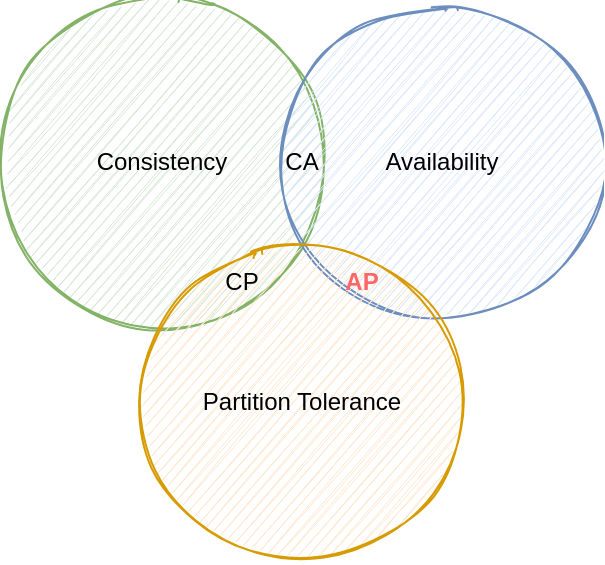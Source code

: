 <mxfile version="14.1.6" type="github">
  <diagram id="PiKxnvIjrsgJs1wlsUeW" name="Page-1">
    <mxGraphModel dx="946" dy="536" grid="1" gridSize="10" guides="1" tooltips="1" connect="1" arrows="1" fold="1" page="1" pageScale="1" pageWidth="827" pageHeight="1169" math="0" shadow="0">
      <root>
        <mxCell id="0" />
        <mxCell id="1" parent="0" />
        <mxCell id="HSDTwxsoNh3ySaXqz42C-1" value="Consistency" style="ellipse;whiteSpace=wrap;html=1;aspect=fixed;sketch=1;fillColor=#d5e8d4;strokeColor=#82b366;" vertex="1" parent="1">
          <mxGeometry x="160" y="160" width="160" height="160" as="geometry" />
        </mxCell>
        <mxCell id="HSDTwxsoNh3ySaXqz42C-5" value="Availability" style="ellipse;whiteSpace=wrap;html=1;aspect=fixed;fillColor=#dae8fc;sketch=1;strokeColor=#6c8ebf;" vertex="1" parent="1">
          <mxGeometry x="300" y="160" width="160" height="160" as="geometry" />
        </mxCell>
        <mxCell id="HSDTwxsoNh3ySaXqz42C-6" value="Partition Tolerance" style="ellipse;whiteSpace=wrap;html=1;aspect=fixed;fillColor=#ffe6cc;sketch=1;strokeColor=#d79b00;" vertex="1" parent="1">
          <mxGeometry x="230" y="280" width="160" height="160" as="geometry" />
        </mxCell>
        <mxCell id="HSDTwxsoNh3ySaXqz42C-7" value="CA" style="text;html=1;strokeColor=none;fillColor=none;align=center;verticalAlign=middle;whiteSpace=wrap;rounded=0;" vertex="1" parent="1">
          <mxGeometry x="290" y="230" width="40" height="20" as="geometry" />
        </mxCell>
        <mxCell id="HSDTwxsoNh3ySaXqz42C-8" value="CP" style="text;html=1;strokeColor=none;fillColor=none;align=center;verticalAlign=middle;whiteSpace=wrap;rounded=0;" vertex="1" parent="1">
          <mxGeometry x="260" y="290" width="40" height="20" as="geometry" />
        </mxCell>
        <mxCell id="HSDTwxsoNh3ySaXqz42C-9" value="&lt;b&gt;&lt;font color=&quot;#ff6666&quot;&gt;AP&lt;/font&gt;&lt;/b&gt;" style="text;html=1;strokeColor=none;fillColor=none;align=center;verticalAlign=middle;whiteSpace=wrap;rounded=0;" vertex="1" parent="1">
          <mxGeometry x="320" y="290" width="40" height="20" as="geometry" />
        </mxCell>
      </root>
    </mxGraphModel>
  </diagram>
</mxfile>
